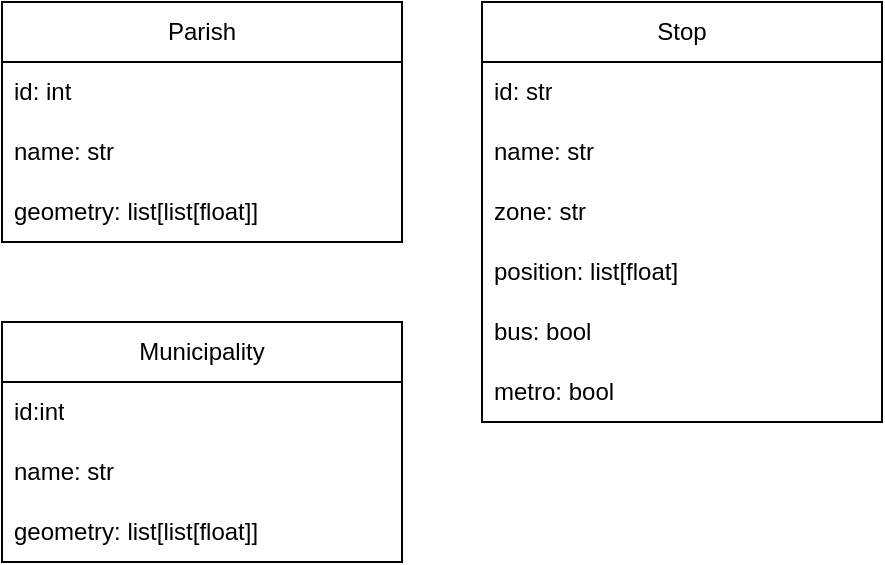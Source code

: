 <mxfile version="24.8.4">
  <diagram name="Page-1" id="SgAgeT8bbmc6ZwXgLnma">
    <mxGraphModel dx="2140" dy="572" grid="1" gridSize="10" guides="1" tooltips="1" connect="1" arrows="1" fold="1" page="1" pageScale="1" pageWidth="850" pageHeight="1100" math="0" shadow="0">
      <root>
        <mxCell id="0" />
        <mxCell id="1" parent="0" />
        <mxCell id="l4vWTA528CwPXSBzffzP-2" value="Parish" style="swimlane;fontStyle=0;childLayout=stackLayout;horizontal=1;startSize=30;horizontalStack=0;resizeParent=1;resizeParentMax=0;resizeLast=0;collapsible=1;marginBottom=0;whiteSpace=wrap;html=1;" parent="1" vertex="1">
          <mxGeometry x="-800" y="200" width="200" height="120" as="geometry" />
        </mxCell>
        <mxCell id="nbFyJ9HD00BJJq3GzlYp-8" value="id: int" style="text;strokeColor=none;fillColor=none;align=left;verticalAlign=middle;spacingLeft=4;spacingRight=4;overflow=hidden;points=[[0,0.5],[1,0.5]];portConstraint=eastwest;rotatable=0;whiteSpace=wrap;html=1;" vertex="1" parent="l4vWTA528CwPXSBzffzP-2">
          <mxGeometry y="30" width="200" height="30" as="geometry" />
        </mxCell>
        <mxCell id="l4vWTA528CwPXSBzffzP-3" value="name: str" style="text;strokeColor=none;fillColor=none;align=left;verticalAlign=middle;spacingLeft=4;spacingRight=4;overflow=hidden;points=[[0,0.5],[1,0.5]];portConstraint=eastwest;rotatable=0;whiteSpace=wrap;html=1;" parent="l4vWTA528CwPXSBzffzP-2" vertex="1">
          <mxGeometry y="60" width="200" height="30" as="geometry" />
        </mxCell>
        <mxCell id="l4vWTA528CwPXSBzffzP-4" value="geometry: list[list[float]]" style="text;strokeColor=none;fillColor=none;align=left;verticalAlign=middle;spacingLeft=4;spacingRight=4;overflow=hidden;points=[[0,0.5],[1,0.5]];portConstraint=eastwest;rotatable=0;whiteSpace=wrap;html=1;" parent="l4vWTA528CwPXSBzffzP-2" vertex="1">
          <mxGeometry y="90" width="200" height="30" as="geometry" />
        </mxCell>
        <mxCell id="nbFyJ9HD00BJJq3GzlYp-4" value="Municipality" style="swimlane;fontStyle=0;childLayout=stackLayout;horizontal=1;startSize=30;horizontalStack=0;resizeParent=1;resizeParentMax=0;resizeLast=0;collapsible=1;marginBottom=0;whiteSpace=wrap;html=1;" vertex="1" parent="1">
          <mxGeometry x="-800" y="360" width="200" height="120" as="geometry" />
        </mxCell>
        <mxCell id="nbFyJ9HD00BJJq3GzlYp-9" value="id:int" style="text;strokeColor=none;fillColor=none;align=left;verticalAlign=middle;spacingLeft=4;spacingRight=4;overflow=hidden;points=[[0,0.5],[1,0.5]];portConstraint=eastwest;rotatable=0;whiteSpace=wrap;html=1;" vertex="1" parent="nbFyJ9HD00BJJq3GzlYp-4">
          <mxGeometry y="30" width="200" height="30" as="geometry" />
        </mxCell>
        <mxCell id="nbFyJ9HD00BJJq3GzlYp-5" value="name: str" style="text;strokeColor=none;fillColor=none;align=left;verticalAlign=middle;spacingLeft=4;spacingRight=4;overflow=hidden;points=[[0,0.5],[1,0.5]];portConstraint=eastwest;rotatable=0;whiteSpace=wrap;html=1;" vertex="1" parent="nbFyJ9HD00BJJq3GzlYp-4">
          <mxGeometry y="60" width="200" height="30" as="geometry" />
        </mxCell>
        <mxCell id="nbFyJ9HD00BJJq3GzlYp-6" value="geometry: list[list[float]]" style="text;strokeColor=none;fillColor=none;align=left;verticalAlign=middle;spacingLeft=4;spacingRight=4;overflow=hidden;points=[[0,0.5],[1,0.5]];portConstraint=eastwest;rotatable=0;whiteSpace=wrap;html=1;" vertex="1" parent="nbFyJ9HD00BJJq3GzlYp-4">
          <mxGeometry y="90" width="200" height="30" as="geometry" />
        </mxCell>
        <mxCell id="nbFyJ9HD00BJJq3GzlYp-10" value="Stop" style="swimlane;fontStyle=0;childLayout=stackLayout;horizontal=1;startSize=30;horizontalStack=0;resizeParent=1;resizeParentMax=0;resizeLast=0;collapsible=1;marginBottom=0;whiteSpace=wrap;html=1;" vertex="1" parent="1">
          <mxGeometry x="-560" y="200" width="200" height="210" as="geometry" />
        </mxCell>
        <mxCell id="nbFyJ9HD00BJJq3GzlYp-11" value="id: str" style="text;strokeColor=none;fillColor=none;align=left;verticalAlign=middle;spacingLeft=4;spacingRight=4;overflow=hidden;points=[[0,0.5],[1,0.5]];portConstraint=eastwest;rotatable=0;whiteSpace=wrap;html=1;" vertex="1" parent="nbFyJ9HD00BJJq3GzlYp-10">
          <mxGeometry y="30" width="200" height="30" as="geometry" />
        </mxCell>
        <mxCell id="nbFyJ9HD00BJJq3GzlYp-12" value="name: str" style="text;strokeColor=none;fillColor=none;align=left;verticalAlign=middle;spacingLeft=4;spacingRight=4;overflow=hidden;points=[[0,0.5],[1,0.5]];portConstraint=eastwest;rotatable=0;whiteSpace=wrap;html=1;" vertex="1" parent="nbFyJ9HD00BJJq3GzlYp-10">
          <mxGeometry y="60" width="200" height="30" as="geometry" />
        </mxCell>
        <mxCell id="nbFyJ9HD00BJJq3GzlYp-13" value="zone: str" style="text;strokeColor=none;fillColor=none;align=left;verticalAlign=middle;spacingLeft=4;spacingRight=4;overflow=hidden;points=[[0,0.5],[1,0.5]];portConstraint=eastwest;rotatable=0;whiteSpace=wrap;html=1;" vertex="1" parent="nbFyJ9HD00BJJq3GzlYp-10">
          <mxGeometry y="90" width="200" height="30" as="geometry" />
        </mxCell>
        <mxCell id="nbFyJ9HD00BJJq3GzlYp-15" value="position: list[float]" style="text;strokeColor=none;fillColor=none;align=left;verticalAlign=middle;spacingLeft=4;spacingRight=4;overflow=hidden;points=[[0,0.5],[1,0.5]];portConstraint=eastwest;rotatable=0;whiteSpace=wrap;html=1;" vertex="1" parent="nbFyJ9HD00BJJq3GzlYp-10">
          <mxGeometry y="120" width="200" height="30" as="geometry" />
        </mxCell>
        <mxCell id="nbFyJ9HD00BJJq3GzlYp-14" value="bus: bool" style="text;strokeColor=none;fillColor=none;align=left;verticalAlign=middle;spacingLeft=4;spacingRight=4;overflow=hidden;points=[[0,0.5],[1,0.5]];portConstraint=eastwest;rotatable=0;whiteSpace=wrap;html=1;" vertex="1" parent="nbFyJ9HD00BJJq3GzlYp-10">
          <mxGeometry y="150" width="200" height="30" as="geometry" />
        </mxCell>
        <mxCell id="nbFyJ9HD00BJJq3GzlYp-16" value="metro: bool" style="text;strokeColor=none;fillColor=none;align=left;verticalAlign=middle;spacingLeft=4;spacingRight=4;overflow=hidden;points=[[0,0.5],[1,0.5]];portConstraint=eastwest;rotatable=0;whiteSpace=wrap;html=1;" vertex="1" parent="nbFyJ9HD00BJJq3GzlYp-10">
          <mxGeometry y="180" width="200" height="30" as="geometry" />
        </mxCell>
      </root>
    </mxGraphModel>
  </diagram>
</mxfile>
